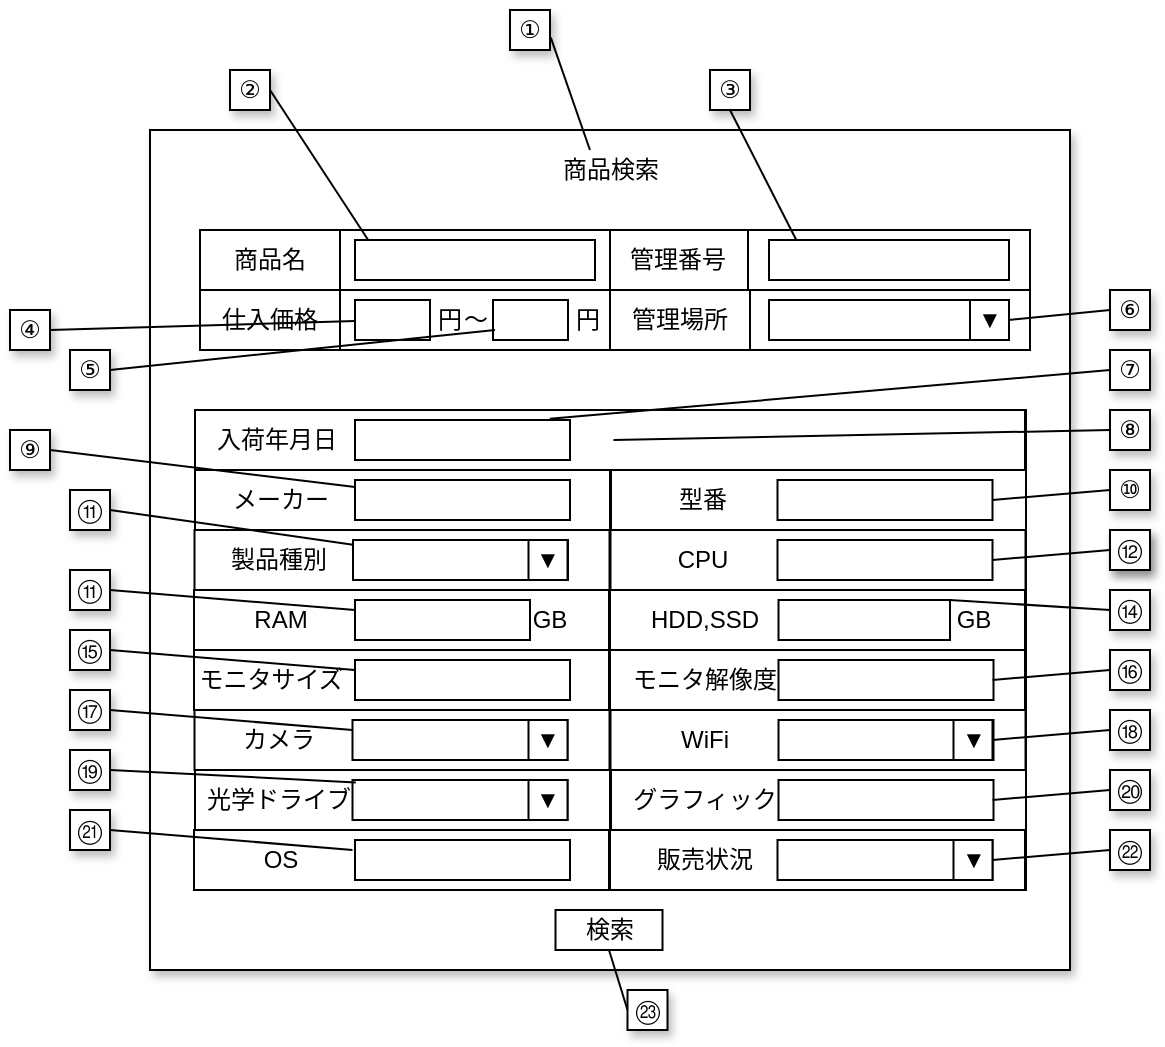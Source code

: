 <mxfile version="15.6.8" type="embed">
    <diagram id="6B_mXSorQYyFjZF6vO4o" name="商品情報検索画面">
        <mxGraphModel dx="974" dy="437" grid="1" gridSize="10" guides="1" tooltips="1" connect="1" arrows="1" fold="1" page="1" pageScale="1" pageWidth="827" pageHeight="1169" math="0" shadow="0">
            <root>
                <mxCell id="2xLAVSlM-ITEBrLZh0nx-0"/>
                <mxCell id="2xLAVSlM-ITEBrLZh0nx-1" style="locked=1;" parent="2xLAVSlM-ITEBrLZh0nx-0"/>
                <mxCell id="yigjoKLtz7Q2_GrdlNs6-0" value="" style="rounded=0;whiteSpace=wrap;html=1;shadow=1;" parent="2xLAVSlM-ITEBrLZh0nx-1" vertex="1">
                    <mxGeometry x="160" y="80" width="460" height="420" as="geometry"/>
                </mxCell>
                <object label="パーツ&#10;" id="yigjoKLtz7Q2_GrdlNs6-1">
                    <mxCell style="locked=1;" parent="2xLAVSlM-ITEBrLZh0nx-0"/>
                </object>
                <mxCell id="yigjoKLtz7Q2_GrdlNs6-3" value="商品検索" style="text;html=1;align=center;verticalAlign=middle;resizable=0;points=[];autosize=1;strokeColor=none;fillColor=none;" parent="yigjoKLtz7Q2_GrdlNs6-1" vertex="1">
                    <mxGeometry x="360" y="90" width="60" height="20" as="geometry"/>
                </mxCell>
                <mxCell id="TleopPPQbrvNv4XvOigq-27" value="" style="rounded=0;whiteSpace=wrap;html=1;" parent="yigjoKLtz7Q2_GrdlNs6-1" vertex="1">
                    <mxGeometry x="185" y="130" width="415" height="60" as="geometry"/>
                </mxCell>
                <mxCell id="TleopPPQbrvNv4XvOigq-29" value="商品名" style="rounded=0;whiteSpace=wrap;html=1;" parent="yigjoKLtz7Q2_GrdlNs6-1" vertex="1">
                    <mxGeometry x="185" y="130" width="70" height="30" as="geometry"/>
                </mxCell>
                <mxCell id="TleopPPQbrvNv4XvOigq-30" value="&lt;div&gt;仕入価格&lt;/div&gt;" style="rounded=0;whiteSpace=wrap;html=1;" parent="yigjoKLtz7Q2_GrdlNs6-1" vertex="1">
                    <mxGeometry x="185" y="160" width="70" height="30" as="geometry"/>
                </mxCell>
                <mxCell id="TleopPPQbrvNv4XvOigq-31" value="管理番号" style="rounded=0;whiteSpace=wrap;html=1;" parent="yigjoKLtz7Q2_GrdlNs6-1" vertex="1">
                    <mxGeometry x="389" y="130" width="70" height="30" as="geometry"/>
                </mxCell>
                <mxCell id="TleopPPQbrvNv4XvOigq-32" value="管理場所" style="rounded=0;whiteSpace=wrap;html=1;" parent="yigjoKLtz7Q2_GrdlNs6-1" vertex="1">
                    <mxGeometry x="390" y="160" width="70" height="30" as="geometry"/>
                </mxCell>
                <mxCell id="TleopPPQbrvNv4XvOigq-33" value="" style="rounded=0;whiteSpace=wrap;html=1;" parent="yigjoKLtz7Q2_GrdlNs6-1" vertex="1">
                    <mxGeometry x="255" y="130" width="135" height="30" as="geometry"/>
                </mxCell>
                <mxCell id="TleopPPQbrvNv4XvOigq-34" value="&lt;div&gt;&lt;br&gt;&lt;/div&gt;" style="rounded=0;whiteSpace=wrap;html=1;" parent="yigjoKLtz7Q2_GrdlNs6-1" vertex="1">
                    <mxGeometry x="262.5" y="135" width="120" height="20" as="geometry"/>
                </mxCell>
                <mxCell id="TleopPPQbrvNv4XvOigq-35" value="" style="rounded=0;whiteSpace=wrap;html=1;" parent="yigjoKLtz7Q2_GrdlNs6-1" vertex="1">
                    <mxGeometry x="262.5" y="165" width="37.5" height="20" as="geometry"/>
                </mxCell>
                <mxCell id="TleopPPQbrvNv4XvOigq-40" value="円" style="text;html=1;strokeColor=none;fillColor=none;align=center;verticalAlign=middle;whiteSpace=wrap;rounded=0;" parent="yigjoKLtz7Q2_GrdlNs6-1" vertex="1">
                    <mxGeometry x="300" y="170" width="20" height="10" as="geometry"/>
                </mxCell>
                <mxCell id="TleopPPQbrvNv4XvOigq-41" value="～" style="text;html=1;strokeColor=none;fillColor=none;align=center;verticalAlign=middle;whiteSpace=wrap;rounded=0;" parent="yigjoKLtz7Q2_GrdlNs6-1" vertex="1">
                    <mxGeometry x="312.5" y="170" width="20" height="10" as="geometry"/>
                </mxCell>
                <mxCell id="TleopPPQbrvNv4XvOigq-42" value="" style="rounded=0;whiteSpace=wrap;html=1;" parent="yigjoKLtz7Q2_GrdlNs6-1" vertex="1">
                    <mxGeometry x="331.5" y="165" width="37.5" height="20" as="geometry"/>
                </mxCell>
                <mxCell id="TleopPPQbrvNv4XvOigq-43" value="円" style="text;html=1;strokeColor=none;fillColor=none;align=center;verticalAlign=middle;whiteSpace=wrap;rounded=0;" parent="yigjoKLtz7Q2_GrdlNs6-1" vertex="1">
                    <mxGeometry x="369" y="170" width="20" height="10" as="geometry"/>
                </mxCell>
                <mxCell id="TleopPPQbrvNv4XvOigq-44" value="" style="rounded=0;whiteSpace=wrap;html=1;" parent="yigjoKLtz7Q2_GrdlNs6-1" vertex="1">
                    <mxGeometry x="459" y="130" width="141" height="30" as="geometry"/>
                </mxCell>
                <mxCell id="TleopPPQbrvNv4XvOigq-45" value="" style="rounded=0;whiteSpace=wrap;html=1;" parent="yigjoKLtz7Q2_GrdlNs6-1" vertex="1">
                    <mxGeometry x="469.5" y="135" width="120" height="20" as="geometry"/>
                </mxCell>
                <mxCell id="TleopPPQbrvNv4XvOigq-46" value="" style="rounded=0;whiteSpace=wrap;html=1;" parent="yigjoKLtz7Q2_GrdlNs6-1" vertex="1">
                    <mxGeometry x="469.5" y="165" width="120" height="20" as="geometry"/>
                </mxCell>
                <mxCell id="TleopPPQbrvNv4XvOigq-47" value="▼" style="rounded=0;whiteSpace=wrap;html=1;" parent="yigjoKLtz7Q2_GrdlNs6-1" vertex="1">
                    <mxGeometry x="570" y="165" width="19.5" height="20" as="geometry"/>
                </mxCell>
                <mxCell id="TleopPPQbrvNv4XvOigq-48" value="" style="rounded=0;whiteSpace=wrap;html=1;fillColor=default;align=center;" parent="yigjoKLtz7Q2_GrdlNs6-1" vertex="1">
                    <mxGeometry x="182.5" y="220" width="415.5" height="240" as="geometry"/>
                </mxCell>
                <mxCell id="TleopPPQbrvNv4XvOigq-50" value="" style="whiteSpace=wrap;html=1;" parent="yigjoKLtz7Q2_GrdlNs6-1" vertex="1">
                    <mxGeometry x="182.5" y="220" width="415" height="30" as="geometry"/>
                </mxCell>
                <mxCell id="TleopPPQbrvNv4XvOigq-51" value="入荷年月日" style="text;html=1;align=center;verticalAlign=middle;resizable=0;points=[];autosize=1;strokeColor=none;fillColor=none;" parent="yigjoKLtz7Q2_GrdlNs6-1" vertex="1">
                    <mxGeometry x="182.5" y="225" width="80" height="20" as="geometry"/>
                </mxCell>
                <mxCell id="TleopPPQbrvNv4XvOigq-52" value="" style="rounded=0;whiteSpace=wrap;html=1;" parent="yigjoKLtz7Q2_GrdlNs6-1" vertex="1">
                    <mxGeometry x="262.5" y="225" width="107.5" height="20" as="geometry"/>
                </mxCell>
                <mxCell id="TleopPPQbrvNv4XvOigq-54" value="" style="shape=image;html=1;verticalAlign=top;verticalLabelPosition=bottom;labelBackgroundColor=#ffffff;imageAspect=0;aspect=fixed;image=https://cdn0.iconfinder.com/data/icons/16x16-free-toolbar-icons/16/44.png;fillColor=default;gradientColor=none;" parent="yigjoKLtz7Q2_GrdlNs6-1" vertex="1">
                    <mxGeometry x="375.75" y="227" width="16" height="16" as="geometry"/>
                </mxCell>
                <mxCell id="TleopPPQbrvNv4XvOigq-56" value="" style="rounded=0;whiteSpace=wrap;html=1;fillColor=default;gradientColor=none;align=right;" parent="yigjoKLtz7Q2_GrdlNs6-1" vertex="1">
                    <mxGeometry x="182.5" y="250" width="207.5" height="30" as="geometry"/>
                </mxCell>
                <mxCell id="TleopPPQbrvNv4XvOigq-57" value="" style="rounded=0;whiteSpace=wrap;html=1;fillColor=default;gradientColor=none;align=right;" parent="yigjoKLtz7Q2_GrdlNs6-1" vertex="1">
                    <mxGeometry x="390.5" y="250" width="207.5" height="30" as="geometry"/>
                </mxCell>
                <mxCell id="nmIASmlcnsIWj7mdS5Oe-0" value="" style="rounded=0;whiteSpace=wrap;html=1;fillColor=default;gradientColor=none;align=right;" parent="yigjoKLtz7Q2_GrdlNs6-1" vertex="1">
                    <mxGeometry x="182.25" y="280" width="207.5" height="30" as="geometry"/>
                </mxCell>
                <mxCell id="nmIASmlcnsIWj7mdS5Oe-1" value="" style="rounded=0;whiteSpace=wrap;html=1;fillColor=default;gradientColor=none;align=right;" parent="yigjoKLtz7Q2_GrdlNs6-1" vertex="1">
                    <mxGeometry x="390.25" y="280" width="207.5" height="30" as="geometry"/>
                </mxCell>
                <mxCell id="nmIASmlcnsIWj7mdS5Oe-2" value="" style="rounded=0;whiteSpace=wrap;html=1;fillColor=default;gradientColor=none;align=right;" parent="yigjoKLtz7Q2_GrdlNs6-1" vertex="1">
                    <mxGeometry x="182" y="310" width="207.5" height="30" as="geometry"/>
                </mxCell>
                <mxCell id="nmIASmlcnsIWj7mdS5Oe-3" value="" style="rounded=0;whiteSpace=wrap;html=1;fillColor=default;gradientColor=none;align=right;" parent="yigjoKLtz7Q2_GrdlNs6-1" vertex="1">
                    <mxGeometry x="390" y="310" width="207.5" height="30" as="geometry"/>
                </mxCell>
                <mxCell id="nmIASmlcnsIWj7mdS5Oe-4" value="" style="rounded=0;whiteSpace=wrap;html=1;fillColor=default;gradientColor=none;align=right;" parent="yigjoKLtz7Q2_GrdlNs6-1" vertex="1">
                    <mxGeometry x="182" y="340" width="207.5" height="30" as="geometry"/>
                </mxCell>
                <mxCell id="nmIASmlcnsIWj7mdS5Oe-5" value="" style="rounded=0;whiteSpace=wrap;html=1;fillColor=default;gradientColor=none;align=right;" parent="yigjoKLtz7Q2_GrdlNs6-1" vertex="1">
                    <mxGeometry x="390" y="340" width="207.5" height="30" as="geometry"/>
                </mxCell>
                <mxCell id="nmIASmlcnsIWj7mdS5Oe-6" value="" style="rounded=0;whiteSpace=wrap;html=1;fillColor=default;gradientColor=none;align=right;" parent="yigjoKLtz7Q2_GrdlNs6-1" vertex="1">
                    <mxGeometry x="182.25" y="370" width="207.5" height="30" as="geometry"/>
                </mxCell>
                <mxCell id="nmIASmlcnsIWj7mdS5Oe-7" value="" style="rounded=0;whiteSpace=wrap;html=1;fillColor=default;gradientColor=none;align=right;" parent="yigjoKLtz7Q2_GrdlNs6-1" vertex="1">
                    <mxGeometry x="390.25" y="370" width="207.5" height="30" as="geometry"/>
                </mxCell>
                <mxCell id="nmIASmlcnsIWj7mdS5Oe-8" value="" style="rounded=0;whiteSpace=wrap;html=1;fillColor=default;gradientColor=none;align=right;" parent="yigjoKLtz7Q2_GrdlNs6-1" vertex="1">
                    <mxGeometry x="182.5" y="400" width="207.5" height="30" as="geometry"/>
                </mxCell>
                <mxCell id="nmIASmlcnsIWj7mdS5Oe-9" value="" style="rounded=0;whiteSpace=wrap;html=1;fillColor=default;gradientColor=none;align=right;" parent="yigjoKLtz7Q2_GrdlNs6-1" vertex="1">
                    <mxGeometry x="390.5" y="400" width="207.5" height="30" as="geometry"/>
                </mxCell>
                <mxCell id="nmIASmlcnsIWj7mdS5Oe-10" value="" style="rounded=0;whiteSpace=wrap;html=1;fillColor=default;gradientColor=none;align=right;" parent="yigjoKLtz7Q2_GrdlNs6-1" vertex="1">
                    <mxGeometry x="182" y="430" width="207.5" height="30" as="geometry"/>
                </mxCell>
                <mxCell id="nmIASmlcnsIWj7mdS5Oe-11" value="" style="rounded=0;whiteSpace=wrap;html=1;fillColor=default;gradientColor=none;align=right;" parent="yigjoKLtz7Q2_GrdlNs6-1" vertex="1">
                    <mxGeometry x="390" y="430" width="207.5" height="30" as="geometry"/>
                </mxCell>
                <mxCell id="TleopPPQbrvNv4XvOigq-55" value="メーカー" style="text;html=1;align=center;verticalAlign=middle;resizable=0;points=[];autosize=1;strokeColor=none;fillColor=none;" parent="yigjoKLtz7Q2_GrdlNs6-1" vertex="1">
                    <mxGeometry x="195" y="255" width="60" height="20" as="geometry"/>
                </mxCell>
                <mxCell id="nmIASmlcnsIWj7mdS5Oe-12" value="" style="rounded=0;whiteSpace=wrap;html=1;" parent="yigjoKLtz7Q2_GrdlNs6-1" vertex="1">
                    <mxGeometry x="262.5" y="255" width="107.5" height="20" as="geometry"/>
                </mxCell>
                <mxCell id="nmIASmlcnsIWj7mdS5Oe-13" value="型番" style="text;html=1;align=center;verticalAlign=middle;resizable=0;points=[];autosize=1;strokeColor=none;fillColor=none;" parent="yigjoKLtz7Q2_GrdlNs6-1" vertex="1">
                    <mxGeometry x="416.25" y="255" width="40" height="20" as="geometry"/>
                </mxCell>
                <mxCell id="nmIASmlcnsIWj7mdS5Oe-14" value="" style="rounded=0;whiteSpace=wrap;html=1;" parent="yigjoKLtz7Q2_GrdlNs6-1" vertex="1">
                    <mxGeometry x="473.75" y="255" width="107.5" height="20" as="geometry"/>
                </mxCell>
                <mxCell id="nmIASmlcnsIWj7mdS5Oe-15" value="製品種別" style="text;html=1;align=center;verticalAlign=middle;resizable=0;points=[];autosize=1;strokeColor=none;fillColor=none;" parent="yigjoKLtz7Q2_GrdlNs6-1" vertex="1">
                    <mxGeometry x="194" y="285" width="60" height="20" as="geometry"/>
                </mxCell>
                <mxCell id="nmIASmlcnsIWj7mdS5Oe-16" value="" style="rounded=0;whiteSpace=wrap;html=1;" parent="yigjoKLtz7Q2_GrdlNs6-1" vertex="1">
                    <mxGeometry x="261.5" y="285" width="107.5" height="20" as="geometry"/>
                </mxCell>
                <mxCell id="nmIASmlcnsIWj7mdS5Oe-17" value="RAM" style="text;html=1;align=center;verticalAlign=middle;resizable=0;points=[];autosize=1;strokeColor=none;fillColor=none;" parent="yigjoKLtz7Q2_GrdlNs6-1" vertex="1">
                    <mxGeometry x="205" y="315" width="40" height="20" as="geometry"/>
                </mxCell>
                <mxCell id="nmIASmlcnsIWj7mdS5Oe-18" value="" style="rounded=0;whiteSpace=wrap;html=1;" parent="yigjoKLtz7Q2_GrdlNs6-1" vertex="1">
                    <mxGeometry x="262.5" y="315" width="87.5" height="20" as="geometry"/>
                </mxCell>
                <mxCell id="nmIASmlcnsIWj7mdS5Oe-19" value="モニタサイズ" style="text;html=1;align=center;verticalAlign=middle;resizable=0;points=[];autosize=1;strokeColor=none;fillColor=none;" parent="yigjoKLtz7Q2_GrdlNs6-1" vertex="1">
                    <mxGeometry x="175" y="345" width="90" height="20" as="geometry"/>
                </mxCell>
                <mxCell id="nmIASmlcnsIWj7mdS5Oe-20" value="" style="rounded=0;whiteSpace=wrap;html=1;" parent="yigjoKLtz7Q2_GrdlNs6-1" vertex="1">
                    <mxGeometry x="262.5" y="345" width="107.5" height="20" as="geometry"/>
                </mxCell>
                <mxCell id="nmIASmlcnsIWj7mdS5Oe-21" value="カメラ" style="text;html=1;align=center;verticalAlign=middle;resizable=0;points=[];autosize=1;strokeColor=none;fillColor=none;" parent="yigjoKLtz7Q2_GrdlNs6-1" vertex="1">
                    <mxGeometry x="198.75" y="375" width="50" height="20" as="geometry"/>
                </mxCell>
                <mxCell id="nmIASmlcnsIWj7mdS5Oe-22" value="" style="rounded=0;whiteSpace=wrap;html=1;" parent="yigjoKLtz7Q2_GrdlNs6-1" vertex="1">
                    <mxGeometry x="261.25" y="375" width="107.5" height="20" as="geometry"/>
                </mxCell>
                <mxCell id="nmIASmlcnsIWj7mdS5Oe-23" value="光学ドライブ" style="text;html=1;align=center;verticalAlign=middle;resizable=0;points=[];autosize=1;strokeColor=none;fillColor=none;" parent="yigjoKLtz7Q2_GrdlNs6-1" vertex="1">
                    <mxGeometry x="178.75" y="405" width="90" height="20" as="geometry"/>
                </mxCell>
                <mxCell id="nmIASmlcnsIWj7mdS5Oe-24" value="" style="rounded=0;whiteSpace=wrap;html=1;" parent="yigjoKLtz7Q2_GrdlNs6-1" vertex="1">
                    <mxGeometry x="261.25" y="405" width="107.5" height="20" as="geometry"/>
                </mxCell>
                <mxCell id="nmIASmlcnsIWj7mdS5Oe-25" value="OS" style="text;html=1;align=center;verticalAlign=middle;resizable=0;points=[];autosize=1;strokeColor=none;fillColor=none;" parent="yigjoKLtz7Q2_GrdlNs6-1" vertex="1">
                    <mxGeometry x="210" y="435" width="30" height="20" as="geometry"/>
                </mxCell>
                <mxCell id="nmIASmlcnsIWj7mdS5Oe-26" value="" style="rounded=0;whiteSpace=wrap;html=1;" parent="yigjoKLtz7Q2_GrdlNs6-1" vertex="1">
                    <mxGeometry x="262.5" y="435" width="107.5" height="20" as="geometry"/>
                </mxCell>
                <mxCell id="nmIASmlcnsIWj7mdS5Oe-27" value="CPU" style="text;html=1;align=center;verticalAlign=middle;resizable=0;points=[];autosize=1;strokeColor=none;fillColor=none;" parent="yigjoKLtz7Q2_GrdlNs6-1" vertex="1">
                    <mxGeometry x="416.25" y="285" width="40" height="20" as="geometry"/>
                </mxCell>
                <mxCell id="nmIASmlcnsIWj7mdS5Oe-28" value="" style="rounded=0;whiteSpace=wrap;html=1;" parent="yigjoKLtz7Q2_GrdlNs6-1" vertex="1">
                    <mxGeometry x="473.75" y="285" width="107.5" height="20" as="geometry"/>
                </mxCell>
                <mxCell id="nmIASmlcnsIWj7mdS5Oe-29" value="HDD,SSD" style="text;html=1;align=center;verticalAlign=middle;resizable=0;points=[];autosize=1;strokeColor=none;fillColor=none;" parent="yigjoKLtz7Q2_GrdlNs6-1" vertex="1">
                    <mxGeometry x="401.75" y="315" width="70" height="20" as="geometry"/>
                </mxCell>
                <mxCell id="nmIASmlcnsIWj7mdS5Oe-30" value="" style="rounded=0;whiteSpace=wrap;html=1;" parent="yigjoKLtz7Q2_GrdlNs6-1" vertex="1">
                    <mxGeometry x="474.25" y="315" width="85.75" height="20" as="geometry"/>
                </mxCell>
                <mxCell id="nmIASmlcnsIWj7mdS5Oe-31" value="モニタ解像度" style="text;html=1;align=center;verticalAlign=middle;resizable=0;points=[];autosize=1;strokeColor=none;fillColor=none;" parent="yigjoKLtz7Q2_GrdlNs6-1" vertex="1">
                    <mxGeometry x="391.75" y="345" width="90" height="20" as="geometry"/>
                </mxCell>
                <mxCell id="nmIASmlcnsIWj7mdS5Oe-32" value="" style="rounded=0;whiteSpace=wrap;html=1;" parent="yigjoKLtz7Q2_GrdlNs6-1" vertex="1">
                    <mxGeometry x="474.25" y="345" width="107.5" height="20" as="geometry"/>
                </mxCell>
                <mxCell id="nmIASmlcnsIWj7mdS5Oe-33" value="WiFi" style="text;html=1;align=center;verticalAlign=middle;resizable=0;points=[];autosize=1;strokeColor=none;fillColor=none;" parent="yigjoKLtz7Q2_GrdlNs6-1" vertex="1">
                    <mxGeometry x="416.75" y="375" width="40" height="20" as="geometry"/>
                </mxCell>
                <mxCell id="nmIASmlcnsIWj7mdS5Oe-34" value="" style="rounded=0;whiteSpace=wrap;html=1;" parent="yigjoKLtz7Q2_GrdlNs6-1" vertex="1">
                    <mxGeometry x="474.25" y="375" width="107.5" height="20" as="geometry"/>
                </mxCell>
                <mxCell id="nmIASmlcnsIWj7mdS5Oe-35" value="グラフィック" style="text;html=1;align=center;verticalAlign=middle;resizable=0;points=[];autosize=1;strokeColor=none;fillColor=none;" parent="yigjoKLtz7Q2_GrdlNs6-1" vertex="1">
                    <mxGeometry x="391.75" y="405" width="90" height="20" as="geometry"/>
                </mxCell>
                <mxCell id="nmIASmlcnsIWj7mdS5Oe-36" value="" style="rounded=0;whiteSpace=wrap;html=1;" parent="yigjoKLtz7Q2_GrdlNs6-1" vertex="1">
                    <mxGeometry x="474.25" y="405" width="107.5" height="20" as="geometry"/>
                </mxCell>
                <mxCell id="nmIASmlcnsIWj7mdS5Oe-39" value="" style="rounded=0;whiteSpace=wrap;html=1;" parent="yigjoKLtz7Q2_GrdlNs6-1" vertex="1">
                    <mxGeometry x="473.75" y="435" width="107.5" height="20" as="geometry"/>
                </mxCell>
                <mxCell id="nmIASmlcnsIWj7mdS5Oe-40" value="販売状況" style="text;html=1;align=center;verticalAlign=middle;resizable=0;points=[];autosize=1;strokeColor=none;fillColor=none;" parent="yigjoKLtz7Q2_GrdlNs6-1" vertex="1">
                    <mxGeometry x="406.75" y="435" width="60" height="20" as="geometry"/>
                </mxCell>
                <mxCell id="LOGkYg0tEOkb6qeO0_Q1-5" value="▼" style="rounded=0;whiteSpace=wrap;html=1;" parent="yigjoKLtz7Q2_GrdlNs6-1" vertex="1">
                    <mxGeometry x="349.25" y="285" width="19.5" height="20" as="geometry"/>
                </mxCell>
                <mxCell id="LOGkYg0tEOkb6qeO0_Q1-6" value="▼" style="rounded=0;whiteSpace=wrap;html=1;" parent="yigjoKLtz7Q2_GrdlNs6-1" vertex="1">
                    <mxGeometry x="349.25" y="375" width="19.5" height="20" as="geometry"/>
                </mxCell>
                <mxCell id="LOGkYg0tEOkb6qeO0_Q1-7" value="▼" style="rounded=0;whiteSpace=wrap;html=1;" parent="yigjoKLtz7Q2_GrdlNs6-1" vertex="1">
                    <mxGeometry x="349.25" y="405" width="19.5" height="20" as="geometry"/>
                </mxCell>
                <mxCell id="LOGkYg0tEOkb6qeO0_Q1-8" value="▼" style="rounded=0;whiteSpace=wrap;html=1;" parent="yigjoKLtz7Q2_GrdlNs6-1" vertex="1">
                    <mxGeometry x="561.75" y="375" width="19.5" height="20" as="geometry"/>
                </mxCell>
                <mxCell id="LOGkYg0tEOkb6qeO0_Q1-10" value="▼" style="rounded=0;whiteSpace=wrap;html=1;" parent="yigjoKLtz7Q2_GrdlNs6-1" vertex="1">
                    <mxGeometry x="561.75" y="435" width="19.5" height="20" as="geometry"/>
                </mxCell>
                <mxCell id="LOGkYg0tEOkb6qeO0_Q1-13" value="検索" style="rounded=0;whiteSpace=wrap;html=1;" parent="yigjoKLtz7Q2_GrdlNs6-1" vertex="1">
                    <mxGeometry x="362.75" y="470" width="53.5" height="20" as="geometry"/>
                </mxCell>
                <mxCell id="LOGkYg0tEOkb6qeO0_Q1-18" value="GB" style="text;html=1;strokeColor=none;fillColor=none;align=center;verticalAlign=middle;whiteSpace=wrap;rounded=0;" parent="yigjoKLtz7Q2_GrdlNs6-1" vertex="1">
                    <mxGeometry x="350" y="315" width="20" height="20" as="geometry"/>
                </mxCell>
                <mxCell id="LOGkYg0tEOkb6qeO0_Q1-19" value="GB" style="text;html=1;strokeColor=none;fillColor=none;align=center;verticalAlign=middle;whiteSpace=wrap;rounded=0;" parent="yigjoKLtz7Q2_GrdlNs6-1" vertex="1">
                    <mxGeometry x="561.75" y="315" width="20" height="20" as="geometry"/>
                </mxCell>
                <object label="矢印" id="yigjoKLtz7Q2_GrdlNs6-2">
                    <mxCell style="" parent="2xLAVSlM-ITEBrLZh0nx-0"/>
                </object>
                <mxCell id="LOGkYg0tEOkb6qeO0_Q1-2" value="①" style="whiteSpace=wrap;html=1;aspect=fixed;shadow=1;" parent="yigjoKLtz7Q2_GrdlNs6-2" vertex="1">
                    <mxGeometry x="340" y="20" width="20" height="20" as="geometry"/>
                </mxCell>
                <mxCell id="LOGkYg0tEOkb6qeO0_Q1-3" value="" style="endArrow=none;html=1;rounded=0;entryX=1.02;entryY=0.69;entryDx=0;entryDy=0;entryPerimeter=0;exitX=0.333;exitY=0;exitDx=0;exitDy=0;exitPerimeter=0;" parent="yigjoKLtz7Q2_GrdlNs6-2" source="yigjoKLtz7Q2_GrdlNs6-3" target="LOGkYg0tEOkb6qeO0_Q1-2" edge="1">
                    <mxGeometry width="50" height="50" relative="1" as="geometry">
                        <mxPoint x="297.5" y="70" as="sourcePoint"/>
                        <mxPoint x="210" y="30" as="targetPoint"/>
                    </mxGeometry>
                </mxCell>
                <mxCell id="LOGkYg0tEOkb6qeO0_Q1-11" value="②" style="whiteSpace=wrap;html=1;aspect=fixed;shadow=1;" parent="yigjoKLtz7Q2_GrdlNs6-2" vertex="1">
                    <mxGeometry x="200" y="50" width="20" height="20" as="geometry"/>
                </mxCell>
                <mxCell id="LOGkYg0tEOkb6qeO0_Q1-23" value="" style="endArrow=none;html=1;rounded=0;entryX=1;entryY=0.5;entryDx=0;entryDy=0;exitX=0.057;exitY=0.017;exitDx=0;exitDy=0;exitPerimeter=0;" parent="yigjoKLtz7Q2_GrdlNs6-2" source="TleopPPQbrvNv4XvOigq-34" target="LOGkYg0tEOkb6qeO0_Q1-11" edge="1">
                    <mxGeometry width="50" height="50" relative="1" as="geometry">
                        <mxPoint x="158.92" y="150" as="sourcePoint"/>
                        <mxPoint x="140.0" y="96.96" as="targetPoint"/>
                    </mxGeometry>
                </mxCell>
                <mxCell id="LOGkYg0tEOkb6qeO0_Q1-24" value="③" style="whiteSpace=wrap;html=1;aspect=fixed;shadow=1;" parent="yigjoKLtz7Q2_GrdlNs6-2" vertex="1">
                    <mxGeometry x="440" y="50" width="20" height="20" as="geometry"/>
                </mxCell>
                <mxCell id="LOGkYg0tEOkb6qeO0_Q1-25" value="" style="endArrow=none;html=1;rounded=0;exitX=0.057;exitY=0.017;exitDx=0;exitDy=0;exitPerimeter=0;entryX=0.5;entryY=1;entryDx=0;entryDy=0;" parent="yigjoKLtz7Q2_GrdlNs6-2" target="LOGkYg0tEOkb6qeO0_Q1-24" edge="1">
                    <mxGeometry width="50" height="50" relative="1" as="geometry">
                        <mxPoint x="483.34" y="135.34" as="sourcePoint"/>
                        <mxPoint x="433.357" y="70" as="targetPoint"/>
                    </mxGeometry>
                </mxCell>
                <mxCell id="LOGkYg0tEOkb6qeO0_Q1-28" value="④" style="whiteSpace=wrap;html=1;aspect=fixed;shadow=1;" parent="yigjoKLtz7Q2_GrdlNs6-2" vertex="1">
                    <mxGeometry x="90" y="170" width="20" height="20" as="geometry"/>
                </mxCell>
                <mxCell id="LOGkYg0tEOkb6qeO0_Q1-29" value="" style="endArrow=none;html=1;rounded=0;entryX=1;entryY=0.5;entryDx=0;entryDy=0;" parent="yigjoKLtz7Q2_GrdlNs6-2" source="TleopPPQbrvNv4XvOigq-35" target="LOGkYg0tEOkb6qeO0_Q1-28" edge="1">
                    <mxGeometry width="50" height="50" relative="1" as="geometry">
                        <mxPoint x="493.34" y="145.34" as="sourcePoint"/>
                        <mxPoint x="460" y="80" as="targetPoint"/>
                    </mxGeometry>
                </mxCell>
                <mxCell id="LOGkYg0tEOkb6qeO0_Q1-33" value="⑤" style="whiteSpace=wrap;html=1;aspect=fixed;shadow=1;" parent="yigjoKLtz7Q2_GrdlNs6-2" vertex="1">
                    <mxGeometry x="120" y="190" width="20" height="20" as="geometry"/>
                </mxCell>
                <mxCell id="LOGkYg0tEOkb6qeO0_Q1-35" value="" style="endArrow=none;html=1;rounded=0;entryX=1;entryY=0.5;entryDx=0;entryDy=0;exitX=1;exitY=1;exitDx=0;exitDy=0;" parent="yigjoKLtz7Q2_GrdlNs6-2" source="TleopPPQbrvNv4XvOigq-41" target="LOGkYg0tEOkb6qeO0_Q1-33" edge="1">
                    <mxGeometry width="50" height="50" relative="1" as="geometry">
                        <mxPoint x="272.5" y="186.991" as="sourcePoint"/>
                        <mxPoint x="150" y="200" as="targetPoint"/>
                    </mxGeometry>
                </mxCell>
                <mxCell id="LOGkYg0tEOkb6qeO0_Q1-36" value="⑥" style="whiteSpace=wrap;html=1;aspect=fixed;shadow=1;" parent="yigjoKLtz7Q2_GrdlNs6-2" vertex="1">
                    <mxGeometry x="640" y="160" width="20" height="20" as="geometry"/>
                </mxCell>
                <mxCell id="LOGkYg0tEOkb6qeO0_Q1-38" value="" style="endArrow=none;html=1;rounded=0;exitX=1;exitY=0.5;exitDx=0;exitDy=0;entryX=0;entryY=0.5;entryDx=0;entryDy=0;" parent="yigjoKLtz7Q2_GrdlNs6-2" source="TleopPPQbrvNv4XvOigq-47" target="LOGkYg0tEOkb6qeO0_Q1-36" edge="1">
                    <mxGeometry width="50" height="50" relative="1" as="geometry">
                        <mxPoint x="493.34" y="145.34" as="sourcePoint"/>
                        <mxPoint x="460" y="80" as="targetPoint"/>
                    </mxGeometry>
                </mxCell>
                <mxCell id="LOGkYg0tEOkb6qeO0_Q1-39" value="⑦" style="whiteSpace=wrap;html=1;aspect=fixed;shadow=1;" parent="yigjoKLtz7Q2_GrdlNs6-2" vertex="1">
                    <mxGeometry x="640" y="190" width="20" height="20" as="geometry"/>
                </mxCell>
                <mxCell id="LOGkYg0tEOkb6qeO0_Q1-40" value="⑧" style="whiteSpace=wrap;html=1;aspect=fixed;shadow=1;" parent="yigjoKLtz7Q2_GrdlNs6-2" vertex="1">
                    <mxGeometry x="640" y="220" width="20" height="20" as="geometry"/>
                </mxCell>
                <mxCell id="LOGkYg0tEOkb6qeO0_Q1-41" value="" style="endArrow=none;html=1;rounded=0;exitX=0.906;exitY=-0.029;exitDx=0;exitDy=0;entryX=0;entryY=0.5;entryDx=0;entryDy=0;exitPerimeter=0;" parent="yigjoKLtz7Q2_GrdlNs6-2" source="TleopPPQbrvNv4XvOigq-52" target="LOGkYg0tEOkb6qeO0_Q1-39" edge="1">
                    <mxGeometry width="50" height="50" relative="1" as="geometry">
                        <mxPoint x="599.5" y="185" as="sourcePoint"/>
                        <mxPoint x="650" y="180" as="targetPoint"/>
                    </mxGeometry>
                </mxCell>
                <mxCell id="LOGkYg0tEOkb6qeO0_Q1-42" value="" style="endArrow=none;html=1;rounded=0;entryX=0;entryY=0.5;entryDx=0;entryDy=0;exitX=1;exitY=0.5;exitDx=0;exitDy=0;" parent="yigjoKLtz7Q2_GrdlNs6-2" source="TleopPPQbrvNv4XvOigq-54" target="LOGkYg0tEOkb6qeO0_Q1-40" edge="1">
                    <mxGeometry width="50" height="50" relative="1" as="geometry">
                        <mxPoint x="640" y="290" as="sourcePoint"/>
                        <mxPoint x="650" y="210" as="targetPoint"/>
                    </mxGeometry>
                </mxCell>
                <mxCell id="LOGkYg0tEOkb6qeO0_Q1-43" value="⑨" style="whiteSpace=wrap;html=1;aspect=fixed;shadow=1;" parent="yigjoKLtz7Q2_GrdlNs6-2" vertex="1">
                    <mxGeometry x="90" y="230" width="20" height="20" as="geometry"/>
                </mxCell>
                <mxCell id="LOGkYg0tEOkb6qeO0_Q1-44" value="⑪" style="whiteSpace=wrap;html=1;aspect=fixed;shadow=1;" parent="yigjoKLtz7Q2_GrdlNs6-2" vertex="1">
                    <mxGeometry x="120" y="260" width="20" height="20" as="geometry"/>
                </mxCell>
                <mxCell id="LOGkYg0tEOkb6qeO0_Q1-45" value="" style="endArrow=none;html=1;rounded=0;entryX=1;entryY=0.5;entryDx=0;entryDy=0;" parent="yigjoKLtz7Q2_GrdlNs6-2" source="nmIASmlcnsIWj7mdS5Oe-12" target="LOGkYg0tEOkb6qeO0_Q1-43" edge="1">
                    <mxGeometry width="50" height="50" relative="1" as="geometry">
                        <mxPoint x="342.5" y="190" as="sourcePoint"/>
                        <mxPoint x="150" y="210" as="targetPoint"/>
                    </mxGeometry>
                </mxCell>
                <mxCell id="LOGkYg0tEOkb6qeO0_Q1-46" value="" style="endArrow=none;html=1;rounded=0;entryX=1;entryY=0.5;entryDx=0;entryDy=0;" parent="yigjoKLtz7Q2_GrdlNs6-2" source="nmIASmlcnsIWj7mdS5Oe-16" target="LOGkYg0tEOkb6qeO0_Q1-44" edge="1">
                    <mxGeometry width="50" height="50" relative="1" as="geometry">
                        <mxPoint x="272.5" y="265.879" as="sourcePoint"/>
                        <mxPoint x="120" y="240" as="targetPoint"/>
                    </mxGeometry>
                </mxCell>
                <mxCell id="LOGkYg0tEOkb6qeO0_Q1-47" value="⑩" style="whiteSpace=wrap;html=1;aspect=fixed;shadow=1;" parent="yigjoKLtz7Q2_GrdlNs6-2" vertex="1">
                    <mxGeometry x="640" y="250" width="20" height="20" as="geometry"/>
                </mxCell>
                <mxCell id="LOGkYg0tEOkb6qeO0_Q1-49" value="" style="endArrow=none;html=1;rounded=0;entryX=0;entryY=0.5;entryDx=0;entryDy=0;exitX=1;exitY=0.5;exitDx=0;exitDy=0;" parent="yigjoKLtz7Q2_GrdlNs6-2" source="nmIASmlcnsIWj7mdS5Oe-14" target="LOGkYg0tEOkb6qeO0_Q1-47" edge="1">
                    <mxGeometry width="50" height="50" relative="1" as="geometry">
                        <mxPoint x="401.75" y="245" as="sourcePoint"/>
                        <mxPoint x="650" y="240" as="targetPoint"/>
                    </mxGeometry>
                </mxCell>
                <mxCell id="LOGkYg0tEOkb6qeO0_Q1-50" value="⑫" style="whiteSpace=wrap;html=1;aspect=fixed;shadow=1;" parent="yigjoKLtz7Q2_GrdlNs6-2" vertex="1">
                    <mxGeometry x="640" y="280" width="20" height="20" as="geometry"/>
                </mxCell>
                <mxCell id="LOGkYg0tEOkb6qeO0_Q1-52" value="" style="endArrow=none;html=1;rounded=0;entryX=0;entryY=0.5;entryDx=0;entryDy=0;exitX=1;exitY=0.5;exitDx=0;exitDy=0;" parent="yigjoKLtz7Q2_GrdlNs6-2" source="nmIASmlcnsIWj7mdS5Oe-28" target="LOGkYg0tEOkb6qeO0_Q1-50" edge="1">
                    <mxGeometry width="50" height="50" relative="1" as="geometry">
                        <mxPoint x="591.25" y="275" as="sourcePoint"/>
                        <mxPoint x="650" y="270" as="targetPoint"/>
                    </mxGeometry>
                </mxCell>
                <mxCell id="LOGkYg0tEOkb6qeO0_Q1-53" value="⑭" style="whiteSpace=wrap;html=1;aspect=fixed;shadow=1;" parent="yigjoKLtz7Q2_GrdlNs6-2" vertex="1">
                    <mxGeometry x="640" y="310" width="20" height="20" as="geometry"/>
                </mxCell>
                <mxCell id="LOGkYg0tEOkb6qeO0_Q1-54" value="" style="endArrow=none;html=1;rounded=0;entryX=0;entryY=0.5;entryDx=0;entryDy=0;exitX=1;exitY=0;exitDx=0;exitDy=0;" parent="yigjoKLtz7Q2_GrdlNs6-2" source="nmIASmlcnsIWj7mdS5Oe-30" target="LOGkYg0tEOkb6qeO0_Q1-53" edge="1">
                    <mxGeometry width="50" height="50" relative="1" as="geometry">
                        <mxPoint x="591.25" y="305" as="sourcePoint"/>
                        <mxPoint x="650" y="300" as="targetPoint"/>
                    </mxGeometry>
                </mxCell>
                <mxCell id="LOGkYg0tEOkb6qeO0_Q1-56" value="⑪" style="whiteSpace=wrap;html=1;aspect=fixed;shadow=1;" parent="yigjoKLtz7Q2_GrdlNs6-2" vertex="1">
                    <mxGeometry x="120" y="300" width="20" height="20" as="geometry"/>
                </mxCell>
                <mxCell id="LOGkYg0tEOkb6qeO0_Q1-58" value="" style="endArrow=none;html=1;rounded=0;entryX=1;entryY=0.5;entryDx=0;entryDy=0;exitX=0;exitY=0.25;exitDx=0;exitDy=0;" parent="yigjoKLtz7Q2_GrdlNs6-2" source="nmIASmlcnsIWj7mdS5Oe-18" target="LOGkYg0tEOkb6qeO0_Q1-56" edge="1">
                    <mxGeometry width="50" height="50" relative="1" as="geometry">
                        <mxPoint x="271.5" y="297.332" as="sourcePoint"/>
                        <mxPoint x="150" y="280" as="targetPoint"/>
                    </mxGeometry>
                </mxCell>
                <mxCell id="LOGkYg0tEOkb6qeO0_Q1-62" value="⑮" style="whiteSpace=wrap;html=1;aspect=fixed;shadow=1;" parent="yigjoKLtz7Q2_GrdlNs6-2" vertex="1">
                    <mxGeometry x="120" y="330" width="20" height="20" as="geometry"/>
                </mxCell>
                <mxCell id="LOGkYg0tEOkb6qeO0_Q1-64" value="" style="endArrow=none;html=1;rounded=0;entryX=1;entryY=0.5;entryDx=0;entryDy=0;exitX=0;exitY=0.25;exitDx=0;exitDy=0;" parent="yigjoKLtz7Q2_GrdlNs6-2" source="nmIASmlcnsIWj7mdS5Oe-20" target="LOGkYg0tEOkb6qeO0_Q1-62" edge="1">
                    <mxGeometry width="50" height="50" relative="1" as="geometry">
                        <mxPoint x="272.5" y="330" as="sourcePoint"/>
                        <mxPoint x="150" y="320" as="targetPoint"/>
                    </mxGeometry>
                </mxCell>
                <mxCell id="LOGkYg0tEOkb6qeO0_Q1-65" value="⑰" style="whiteSpace=wrap;html=1;aspect=fixed;shadow=1;" parent="yigjoKLtz7Q2_GrdlNs6-2" vertex="1">
                    <mxGeometry x="120" y="360" width="20" height="20" as="geometry"/>
                </mxCell>
                <mxCell id="LOGkYg0tEOkb6qeO0_Q1-66" value="" style="endArrow=none;html=1;rounded=0;entryX=1;entryY=0.5;entryDx=0;entryDy=0;exitX=0;exitY=0.25;exitDx=0;exitDy=0;" parent="yigjoKLtz7Q2_GrdlNs6-2" source="nmIASmlcnsIWj7mdS5Oe-22" target="LOGkYg0tEOkb6qeO0_Q1-65" edge="1">
                    <mxGeometry width="50" height="50" relative="1" as="geometry">
                        <mxPoint x="272.5" y="360" as="sourcePoint"/>
                        <mxPoint x="150" y="350" as="targetPoint"/>
                    </mxGeometry>
                </mxCell>
                <mxCell id="LOGkYg0tEOkb6qeO0_Q1-67" value="⑲" style="whiteSpace=wrap;html=1;aspect=fixed;shadow=1;" parent="yigjoKLtz7Q2_GrdlNs6-2" vertex="1">
                    <mxGeometry x="120" y="390" width="20" height="20" as="geometry"/>
                </mxCell>
                <mxCell id="LOGkYg0tEOkb6qeO0_Q1-68" value="" style="endArrow=none;html=1;rounded=0;entryX=1;entryY=0.5;entryDx=0;entryDy=0;exitX=0.935;exitY=0.06;exitDx=0;exitDy=0;exitPerimeter=0;" parent="yigjoKLtz7Q2_GrdlNs6-2" source="nmIASmlcnsIWj7mdS5Oe-23" target="LOGkYg0tEOkb6qeO0_Q1-67" edge="1">
                    <mxGeometry width="50" height="50" relative="1" as="geometry">
                        <mxPoint x="271.25" y="390" as="sourcePoint"/>
                        <mxPoint x="160" y="360" as="targetPoint"/>
                    </mxGeometry>
                </mxCell>
                <mxCell id="LOGkYg0tEOkb6qeO0_Q1-70" value="㉑" style="whiteSpace=wrap;html=1;aspect=fixed;shadow=1;" parent="yigjoKLtz7Q2_GrdlNs6-2" vertex="1">
                    <mxGeometry x="120" y="420" width="20" height="20" as="geometry"/>
                </mxCell>
                <mxCell id="LOGkYg0tEOkb6qeO0_Q1-71" value="" style="endArrow=none;html=1;rounded=0;entryX=1;entryY=0.5;entryDx=0;entryDy=0;exitX=0;exitY=0.25;exitDx=0;exitDy=0;" parent="yigjoKLtz7Q2_GrdlNs6-2" target="LOGkYg0tEOkb6qeO0_Q1-70" edge="1">
                    <mxGeometry width="50" height="50" relative="1" as="geometry">
                        <mxPoint x="261.25" y="440" as="sourcePoint"/>
                        <mxPoint x="150" y="410" as="targetPoint"/>
                    </mxGeometry>
                </mxCell>
                <mxCell id="LOGkYg0tEOkb6qeO0_Q1-73" value="⑫" style="whiteSpace=wrap;html=1;aspect=fixed;shadow=1;" parent="yigjoKLtz7Q2_GrdlNs6-2" vertex="1">
                    <mxGeometry x="640" y="280" width="20" height="20" as="geometry"/>
                </mxCell>
                <mxCell id="LOGkYg0tEOkb6qeO0_Q1-74" value="" style="endArrow=none;html=1;rounded=0;entryX=0;entryY=0.5;entryDx=0;entryDy=0;exitX=1;exitY=0.5;exitDx=0;exitDy=0;" parent="yigjoKLtz7Q2_GrdlNs6-2" edge="1">
                    <mxGeometry width="50" height="50" relative="1" as="geometry">
                        <mxPoint x="581.25" y="355" as="sourcePoint"/>
                        <mxPoint x="640" y="350" as="targetPoint"/>
                    </mxGeometry>
                </mxCell>
                <mxCell id="LOGkYg0tEOkb6qeO0_Q1-75" value="⑯" style="whiteSpace=wrap;html=1;aspect=fixed;shadow=1;" parent="yigjoKLtz7Q2_GrdlNs6-2" vertex="1">
                    <mxGeometry x="640" y="340" width="20" height="20" as="geometry"/>
                </mxCell>
                <mxCell id="LOGkYg0tEOkb6qeO0_Q1-76" value="" style="endArrow=none;html=1;rounded=0;entryX=0;entryY=0.5;entryDx=0;entryDy=0;exitX=1;exitY=0.5;exitDx=0;exitDy=0;" parent="yigjoKLtz7Q2_GrdlNs6-2" edge="1">
                    <mxGeometry width="50" height="50" relative="1" as="geometry">
                        <mxPoint x="581.25" y="385" as="sourcePoint"/>
                        <mxPoint x="640" y="380" as="targetPoint"/>
                    </mxGeometry>
                </mxCell>
                <mxCell id="LOGkYg0tEOkb6qeO0_Q1-77" value="⑱" style="whiteSpace=wrap;html=1;aspect=fixed;shadow=1;" parent="yigjoKLtz7Q2_GrdlNs6-2" vertex="1">
                    <mxGeometry x="640" y="370" width="20" height="20" as="geometry"/>
                </mxCell>
                <mxCell id="LOGkYg0tEOkb6qeO0_Q1-78" value="" style="endArrow=none;html=1;rounded=0;entryX=0;entryY=0.5;entryDx=0;entryDy=0;exitX=1;exitY=0.5;exitDx=0;exitDy=0;" parent="yigjoKLtz7Q2_GrdlNs6-2" edge="1">
                    <mxGeometry width="50" height="50" relative="1" as="geometry">
                        <mxPoint x="581.25" y="415" as="sourcePoint"/>
                        <mxPoint x="640" y="410" as="targetPoint"/>
                    </mxGeometry>
                </mxCell>
                <mxCell id="LOGkYg0tEOkb6qeO0_Q1-79" value="⑳" style="whiteSpace=wrap;html=1;aspect=fixed;shadow=1;" parent="yigjoKLtz7Q2_GrdlNs6-2" vertex="1">
                    <mxGeometry x="640" y="400" width="20" height="20" as="geometry"/>
                </mxCell>
                <mxCell id="LOGkYg0tEOkb6qeO0_Q1-80" value="" style="endArrow=none;html=1;rounded=0;entryX=0;entryY=0.5;entryDx=0;entryDy=0;exitX=1;exitY=0.5;exitDx=0;exitDy=0;" parent="yigjoKLtz7Q2_GrdlNs6-2" edge="1">
                    <mxGeometry width="50" height="50" relative="1" as="geometry">
                        <mxPoint x="581.25" y="445" as="sourcePoint"/>
                        <mxPoint x="640" y="440" as="targetPoint"/>
                    </mxGeometry>
                </mxCell>
                <mxCell id="LOGkYg0tEOkb6qeO0_Q1-81" value="㉒" style="whiteSpace=wrap;html=1;aspect=fixed;shadow=1;" parent="yigjoKLtz7Q2_GrdlNs6-2" vertex="1">
                    <mxGeometry x="640" y="430" width="20" height="20" as="geometry"/>
                </mxCell>
                <mxCell id="LOGkYg0tEOkb6qeO0_Q1-82" value="" style="endArrow=none;html=1;rounded=0;entryX=0;entryY=0.5;entryDx=0;entryDy=0;exitX=0.5;exitY=1;exitDx=0;exitDy=0;" parent="yigjoKLtz7Q2_GrdlNs6-2" source="LOGkYg0tEOkb6qeO0_Q1-13" edge="1">
                    <mxGeometry width="50" height="50" relative="1" as="geometry">
                        <mxPoint x="340" y="525" as="sourcePoint"/>
                        <mxPoint x="398.75" y="520" as="targetPoint"/>
                    </mxGeometry>
                </mxCell>
                <mxCell id="LOGkYg0tEOkb6qeO0_Q1-83" value="&lt;div&gt;㉓&lt;/div&gt;" style="whiteSpace=wrap;html=1;aspect=fixed;shadow=1;" parent="yigjoKLtz7Q2_GrdlNs6-2" vertex="1">
                    <mxGeometry x="398.75" y="510" width="20" height="20" as="geometry"/>
                </mxCell>
            </root>
        </mxGraphModel>
    </diagram>
</mxfile>